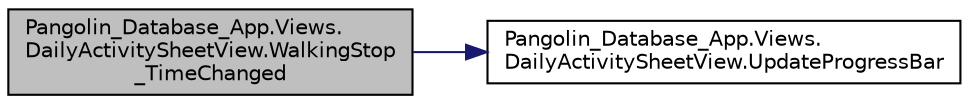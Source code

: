 digraph "Pangolin_Database_App.Views.DailyActivitySheetView.WalkingStop_TimeChanged"
{
 // LATEX_PDF_SIZE
  edge [fontname="Helvetica",fontsize="10",labelfontname="Helvetica",labelfontsize="10"];
  node [fontname="Helvetica",fontsize="10",shape=record];
  rankdir="LR";
  Node1 [label="Pangolin_Database_App.Views.\lDailyActivitySheetView.WalkingStop\l_TimeChanged",height=0.2,width=0.4,color="black", fillcolor="grey75", style="filled", fontcolor="black",tooltip="Update progressbar if walkingstop time changes"];
  Node1 -> Node2 [color="midnightblue",fontsize="10",style="solid",fontname="Helvetica"];
  Node2 [label="Pangolin_Database_App.Views.\lDailyActivitySheetView.UpdateProgressBar",height=0.2,width=0.4,color="black", fillcolor="white", style="filled",URL="$class_pangolin___database___app_1_1_views_1_1_daily_activity_sheet_view.html#a21033a006e61bb6be0324ff71e1c9d69",tooltip="This method access the extension method of the progressbar to smoothly update the value"];
}
